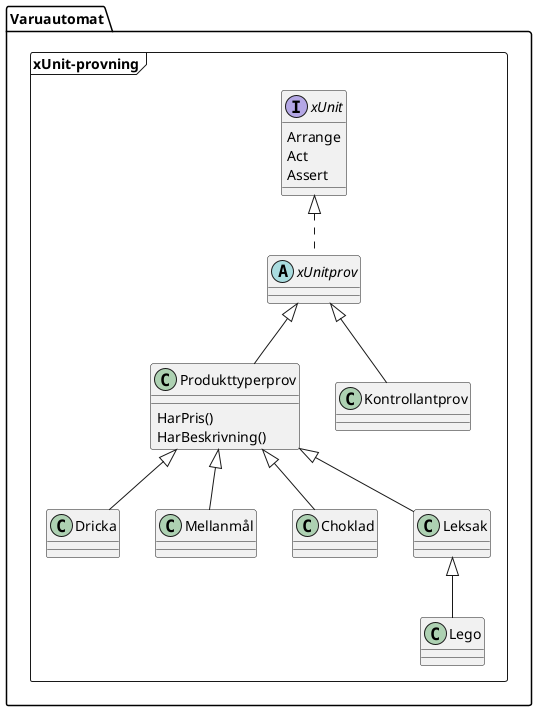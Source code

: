 @startuml
frame Varuautomat.xUnit-provning {
interface         xUnit
xUnit           : Arrange
xUnit           : Act
xUnit           : Assert
abstract          xUnitprov
xUnit        <|.. xUnitprov
xUnitprov    <|-- Produkttyperprov
xUnitprov    <|-- Kontrollantprov
Produkttyperprov <|-- Dricka
Produkttyperprov <|-- Mellanmål
Produkttyperprov <|-- Choklad
Produkttyperprov <|-- Leksak
Leksak           <|-- Lego
Produkttyperprov : HarPris()
Produkttyperprov : HarBeskrivning()
}
@enduml

# Local Variables:
# compile-command: "/usr/bin/plantuml -tpng ./testning.plantuml"
# End:
